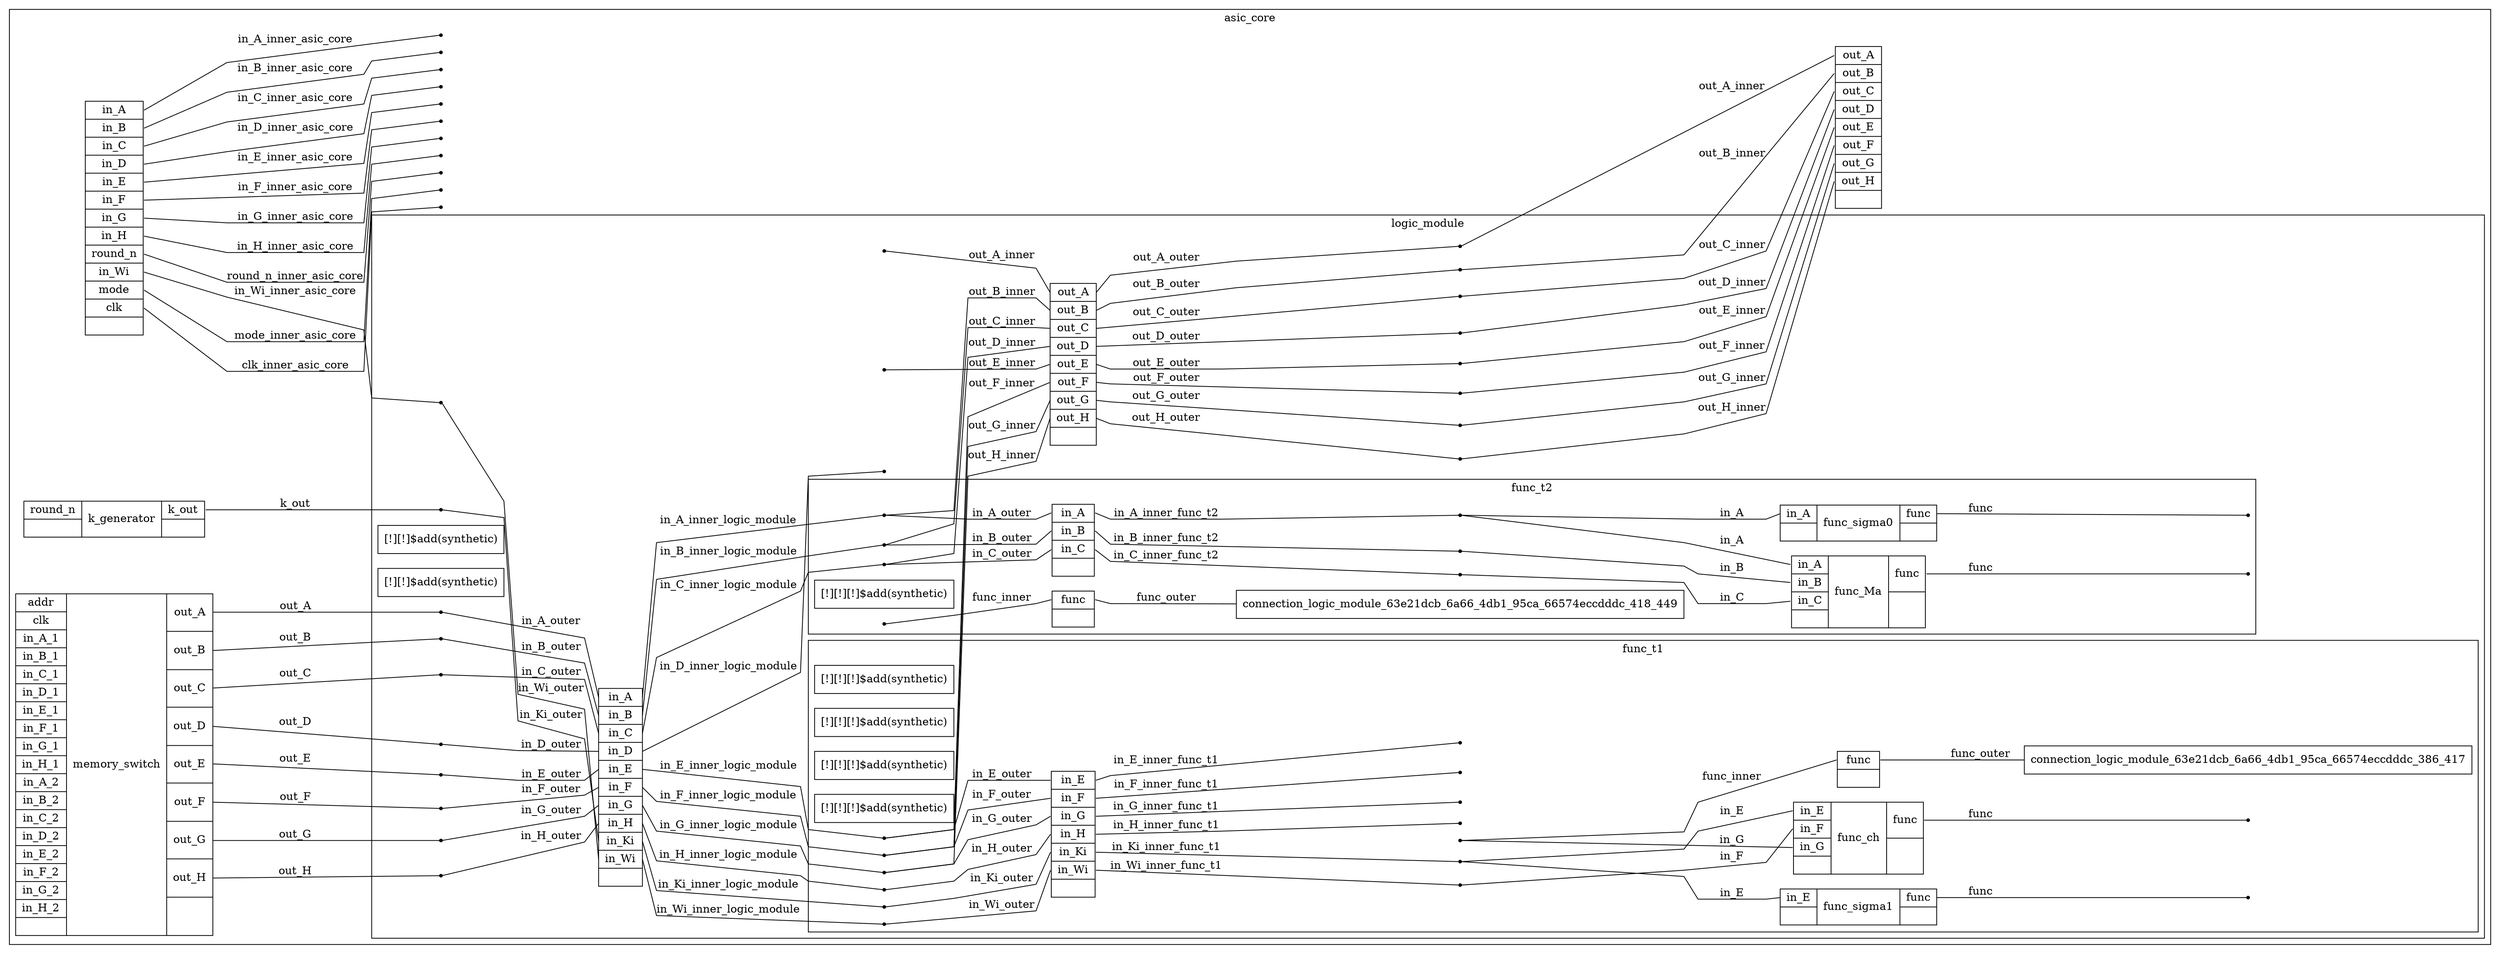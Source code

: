 graph parent {
	graph [splines=polyline]
	graph [rankdir=LR]
	graph [remincross=true]
	subgraph cluster_asic_core {
		node [shape=record]
		graph [label=asic_core]
		graph [splines=polyline]
		graph [rankdir=LR]
		graph [remincross=true]
	struct_k_generator_521280a0_34c2_4951_87b2_728eb6a8e0ee_04993347_e6e3_47c0_b373_b032925d8b5e [label="{{<in_2_7> round_n |}|k_generator|{<out_8_39> k_out |}}"];	connection_asic_core_04993347_e6e3_47c0_b373_b032925d8b5e_554_585 [shape=point]	struct_k_generator_521280a0_34c2_4951_87b2_728eb6a8e0ee_04993347_e6e3_47c0_b373_b032925d8b5e:out_8_39 -- connection_asic_core_04993347_e6e3_47c0_b373_b032925d8b5e_554_585 [label=k_out]	struct_in_ports_asic_core_04993347_e6e3_47c0_b373_b032925d8b5e [label="{{<in_port_2_33> in_A |<in_port_34_65> in_B |<in_port_66_97> in_C |<in_port_98_129> in_D |<in_port_130_161> in_E |<in_port_162_193> in_F |<in_port_194_225> in_G |<in_port_226_257> in_H |<in_port_258_263> round_n |<in_port_264_295> in_Wi |<in_port_296_296> mode |<in_port_297_297> clk |}}"];	struct_out_ports_asic_core_04993347_e6e3_47c0_b373_b032925d8b5e [label="{{<out_port_298_329> out_A |<out_port_330_361> out_B |<out_port_362_393> out_C |<out_port_394_425> out_D |<out_port_426_457> out_E |<out_port_458_489> out_F |<out_port_490_521> out_G |<out_port_522_553> out_H |}}"];	connection_asic_core_04993347_e6e3_47c0_b373_b032925d8b5e_2_33 [shape=point]	struct_in_ports_asic_core_04993347_e6e3_47c0_b373_b032925d8b5e:in_port_2_33 -- connection_asic_core_04993347_e6e3_47c0_b373_b032925d8b5e_2_33 [label=in_A_inner_asic_core]	connection_asic_core_04993347_e6e3_47c0_b373_b032925d8b5e_34_65 [shape=point]	struct_in_ports_asic_core_04993347_e6e3_47c0_b373_b032925d8b5e:in_port_34_65 -- connection_asic_core_04993347_e6e3_47c0_b373_b032925d8b5e_34_65 [label=in_B_inner_asic_core]	connection_asic_core_04993347_e6e3_47c0_b373_b032925d8b5e_66_97 [shape=point]	struct_in_ports_asic_core_04993347_e6e3_47c0_b373_b032925d8b5e:in_port_66_97 -- connection_asic_core_04993347_e6e3_47c0_b373_b032925d8b5e_66_97 [label=in_C_inner_asic_core]	connection_asic_core_04993347_e6e3_47c0_b373_b032925d8b5e_98_129 [shape=point]	struct_in_ports_asic_core_04993347_e6e3_47c0_b373_b032925d8b5e:in_port_98_129 -- connection_asic_core_04993347_e6e3_47c0_b373_b032925d8b5e_98_129 [label=in_D_inner_asic_core]	connection_asic_core_04993347_e6e3_47c0_b373_b032925d8b5e_130_161 [shape=point]	struct_in_ports_asic_core_04993347_e6e3_47c0_b373_b032925d8b5e:in_port_130_161 -- connection_asic_core_04993347_e6e3_47c0_b373_b032925d8b5e_130_161 [label=in_E_inner_asic_core]	connection_asic_core_04993347_e6e3_47c0_b373_b032925d8b5e_162_193 [shape=point]	struct_in_ports_asic_core_04993347_e6e3_47c0_b373_b032925d8b5e:in_port_162_193 -- connection_asic_core_04993347_e6e3_47c0_b373_b032925d8b5e_162_193 [label=in_F_inner_asic_core]	connection_asic_core_04993347_e6e3_47c0_b373_b032925d8b5e_194_225 [shape=point]	struct_in_ports_asic_core_04993347_e6e3_47c0_b373_b032925d8b5e:in_port_194_225 -- connection_asic_core_04993347_e6e3_47c0_b373_b032925d8b5e_194_225 [label=in_G_inner_asic_core]	connection_asic_core_04993347_e6e3_47c0_b373_b032925d8b5e_226_257 [shape=point]	struct_in_ports_asic_core_04993347_e6e3_47c0_b373_b032925d8b5e:in_port_226_257 -- connection_asic_core_04993347_e6e3_47c0_b373_b032925d8b5e_226_257 [label=in_H_inner_asic_core]	connection_asic_core_04993347_e6e3_47c0_b373_b032925d8b5e_258_263 [shape=point]	struct_in_ports_asic_core_04993347_e6e3_47c0_b373_b032925d8b5e:in_port_258_263 -- connection_asic_core_04993347_e6e3_47c0_b373_b032925d8b5e_258_263 [label=round_n_inner_asic_core]	connection_asic_core_04993347_e6e3_47c0_b373_b032925d8b5e_264_295 [shape=point]	struct_in_ports_asic_core_04993347_e6e3_47c0_b373_b032925d8b5e:in_port_264_295 -- connection_asic_core_04993347_e6e3_47c0_b373_b032925d8b5e_264_295 [label=in_Wi_inner_asic_core]	connection_asic_core_04993347_e6e3_47c0_b373_b032925d8b5e_296_296 [shape=point]	struct_in_ports_asic_core_04993347_e6e3_47c0_b373_b032925d8b5e:in_port_296_296 -- connection_asic_core_04993347_e6e3_47c0_b373_b032925d8b5e_296_296 [label=mode_inner_asic_core]	connection_asic_core_04993347_e6e3_47c0_b373_b032925d8b5e_297_297 [shape=point]	struct_in_ports_asic_core_04993347_e6e3_47c0_b373_b032925d8b5e:in_port_297_297 -- connection_asic_core_04993347_e6e3_47c0_b373_b032925d8b5e_297_297 [label=clk_inner_asic_core]	connection_asic_core_04993347_e6e3_47c0_b373_b032925d8b5e_298_329 [shape=point]	connection_asic_core_04993347_e6e3_47c0_b373_b032925d8b5e_298_329 -- struct_out_ports_asic_core_04993347_e6e3_47c0_b373_b032925d8b5e:out_port_298_329 [label=out_A_inner]	connection_asic_core_04993347_e6e3_47c0_b373_b032925d8b5e_330_361 [shape=point]	connection_asic_core_04993347_e6e3_47c0_b373_b032925d8b5e_330_361 -- struct_out_ports_asic_core_04993347_e6e3_47c0_b373_b032925d8b5e:out_port_330_361 [label=out_B_inner]	connection_asic_core_04993347_e6e3_47c0_b373_b032925d8b5e_362_393 [shape=point]	connection_asic_core_04993347_e6e3_47c0_b373_b032925d8b5e_362_393 -- struct_out_ports_asic_core_04993347_e6e3_47c0_b373_b032925d8b5e:out_port_362_393 [label=out_C_inner]	connection_asic_core_04993347_e6e3_47c0_b373_b032925d8b5e_394_425 [shape=point]	connection_asic_core_04993347_e6e3_47c0_b373_b032925d8b5e_394_425 -- struct_out_ports_asic_core_04993347_e6e3_47c0_b373_b032925d8b5e:out_port_394_425 [label=out_D_inner]	connection_asic_core_04993347_e6e3_47c0_b373_b032925d8b5e_426_457 [shape=point]	connection_asic_core_04993347_e6e3_47c0_b373_b032925d8b5e_426_457 -- struct_out_ports_asic_core_04993347_e6e3_47c0_b373_b032925d8b5e:out_port_426_457 [label=out_E_inner]	connection_asic_core_04993347_e6e3_47c0_b373_b032925d8b5e_458_489 [shape=point]	connection_asic_core_04993347_e6e3_47c0_b373_b032925d8b5e_458_489 -- struct_out_ports_asic_core_04993347_e6e3_47c0_b373_b032925d8b5e:out_port_458_489 [label=out_F_inner]	connection_asic_core_04993347_e6e3_47c0_b373_b032925d8b5e_490_521 [shape=point]	connection_asic_core_04993347_e6e3_47c0_b373_b032925d8b5e_490_521 -- struct_out_ports_asic_core_04993347_e6e3_47c0_b373_b032925d8b5e:out_port_490_521 [label=out_G_inner]	connection_asic_core_04993347_e6e3_47c0_b373_b032925d8b5e_522_553 [shape=point]	connection_asic_core_04993347_e6e3_47c0_b373_b032925d8b5e_522_553 -- struct_out_ports_asic_core_04993347_e6e3_47c0_b373_b032925d8b5e:out_port_522_553 [label=out_H_inner]		graph [splines=polyline]
		graph [rankdir=LR]
		graph [remincross=true]
		subgraph cluster_logic_module {
			node [shape=record]
			graph [label=logic_module]
			graph [splines=polyline]
			graph [rankdir=LR]
			graph [remincross=true]
			"[!][!]$add(synthetic)
#64777389_25c6_4ac2_84e3_a71c5fecc380" [label="[!][!]$add(synthetic)
"]
			graph [splines=polyline]
			graph [rankdir=LR]
			graph [remincross=true]
			"[!][!]$add(synthetic)
#1d6b62db_e253_46d6_905b_29234eedbe73" [label="[!][!]$add(synthetic)
"]
			graph [splines=polyline]
			graph [rankdir=LR]
			graph [remincross=true]
			subgraph cluster_func_t1 {
				node [shape=record]
				graph [label=func_t1]
				graph [splines=polyline]
				graph [rankdir=LR]
				graph [remincross=true]
				"[!][!][!]$add(synthetic)
#b8f0c4cc_5388_4687_b409_24b407e65665" [label="[!][!][!]$add(synthetic)
"]
				graph [splines=polyline]
				graph [rankdir=LR]
				graph [remincross=true]
				"[!][!][!]$add(synthetic)
#b6ae0517_200d_4261_8035_91c31e02da74" [label="[!][!][!]$add(synthetic)
"]
				graph [splines=polyline]
				graph [rankdir=LR]
				graph [remincross=true]
				"[!][!][!]$add(synthetic)
#b985a319_7d98_4379_8a67_698c6a7a8580" [label="[!][!][!]$add(synthetic)
"]
				graph [splines=polyline]
				graph [rankdir=LR]
				graph [remincross=true]
				"[!][!][!]$add(synthetic)
#a3549794_d03a_4a2d_bc31_21ef69177f36" [label="[!][!][!]$add(synthetic)
"]
				graph [splines=polyline]
				graph [rankdir=LR]
				graph [remincross=true]
			struct_func_ch_35c041e4_4188_4d60_bd51_7053f1d31b1f_3cd6b5c9_a576_4412_a7b0_acbee33f2819 [label="{{<in_2_33> in_E |<in_34_65> in_F |<in_66_97> in_G |}|func_ch|{<out_98_129> func |}}"];			connection_func_t1_3cd6b5c9_a576_4412_a7b0_acbee33f2819_130_161 [shape=point]			connection_func_t1_3cd6b5c9_a576_4412_a7b0_acbee33f2819_130_161 -- struct_func_ch_35c041e4_4188_4d60_bd51_7053f1d31b1f_3cd6b5c9_a576_4412_a7b0_acbee33f2819:in_2_33 [label=in_E]			connection_func_t1_3cd6b5c9_a576_4412_a7b0_acbee33f2819_162_193 [shape=point]			connection_func_t1_3cd6b5c9_a576_4412_a7b0_acbee33f2819_162_193 -- struct_func_ch_35c041e4_4188_4d60_bd51_7053f1d31b1f_3cd6b5c9_a576_4412_a7b0_acbee33f2819:in_34_65 [label=in_F]			connection_func_t1_3cd6b5c9_a576_4412_a7b0_acbee33f2819_194_225 [shape=point]			connection_func_t1_3cd6b5c9_a576_4412_a7b0_acbee33f2819_194_225 -- struct_func_ch_35c041e4_4188_4d60_bd51_7053f1d31b1f_3cd6b5c9_a576_4412_a7b0_acbee33f2819:in_66_97 [label=in_G]			connection_func_t1_3cd6b5c9_a576_4412_a7b0_acbee33f2819_290_321 [shape=point]			struct_func_ch_35c041e4_4188_4d60_bd51_7053f1d31b1f_3cd6b5c9_a576_4412_a7b0_acbee33f2819:out_98_129 -- connection_func_t1_3cd6b5c9_a576_4412_a7b0_acbee33f2819_290_321 [label=func]			struct_in_ports_func_t1_3cd6b5c9_a576_4412_a7b0_acbee33f2819 [label="{{<in_port_2_33> in_E |<in_port_34_65> in_F |<in_port_66_97> in_G |<in_port_98_129> in_H |<in_port_130_161> in_Ki |<in_port_162_193> in_Wi |}}"];			struct_out_ports_func_t1_3cd6b5c9_a576_4412_a7b0_acbee33f2819 [label="{{<out_port_194_225> func |}}"];			connection_func_t1_3cd6b5c9_a576_4412_a7b0_acbee33f2819_2_33 [shape=point]			struct_in_ports_func_t1_3cd6b5c9_a576_4412_a7b0_acbee33f2819:in_port_2_33 -- connection_func_t1_3cd6b5c9_a576_4412_a7b0_acbee33f2819_2_33 [label=in_E_inner_func_t1]			connection_func_t1_3cd6b5c9_a576_4412_a7b0_acbee33f2819_34_65 [shape=point]			struct_in_ports_func_t1_3cd6b5c9_a576_4412_a7b0_acbee33f2819:in_port_34_65 -- connection_func_t1_3cd6b5c9_a576_4412_a7b0_acbee33f2819_34_65 [label=in_F_inner_func_t1]			connection_func_t1_3cd6b5c9_a576_4412_a7b0_acbee33f2819_66_97 [shape=point]			struct_in_ports_func_t1_3cd6b5c9_a576_4412_a7b0_acbee33f2819:in_port_66_97 -- connection_func_t1_3cd6b5c9_a576_4412_a7b0_acbee33f2819_66_97 [label=in_G_inner_func_t1]			connection_func_t1_3cd6b5c9_a576_4412_a7b0_acbee33f2819_98_129 [shape=point]			struct_in_ports_func_t1_3cd6b5c9_a576_4412_a7b0_acbee33f2819:in_port_98_129 -- connection_func_t1_3cd6b5c9_a576_4412_a7b0_acbee33f2819_98_129 [label=in_H_inner_func_t1]			connection_func_t1_3cd6b5c9_a576_4412_a7b0_acbee33f2819_130_161 [shape=point]			struct_in_ports_func_t1_3cd6b5c9_a576_4412_a7b0_acbee33f2819:in_port_130_161 -- connection_func_t1_3cd6b5c9_a576_4412_a7b0_acbee33f2819_130_161 [label=in_Ki_inner_func_t1]			connection_func_t1_3cd6b5c9_a576_4412_a7b0_acbee33f2819_162_193 [shape=point]			struct_in_ports_func_t1_3cd6b5c9_a576_4412_a7b0_acbee33f2819:in_port_162_193 -- connection_func_t1_3cd6b5c9_a576_4412_a7b0_acbee33f2819_162_193 [label=in_Wi_inner_func_t1]			connection_func_t1_3cd6b5c9_a576_4412_a7b0_acbee33f2819_194_225 [shape=point]			connection_func_t1_3cd6b5c9_a576_4412_a7b0_acbee33f2819_194_225 -- struct_out_ports_func_t1_3cd6b5c9_a576_4412_a7b0_acbee33f2819:out_port_194_225 [label=func_inner]			struct_out_ports_func_t1_3cd6b5c9_a576_4412_a7b0_acbee33f2819:out_port_194_225 -- connection_logic_module_63e21dcb_6a66_4db1_95ca_66574eccdddc_386_417 [label=func_outer]			connection_logic_module_63e21dcb_6a66_4db1_95ca_66574eccdddc_130_161 -- struct_in_ports_func_t1_3cd6b5c9_a576_4412_a7b0_acbee33f2819:in_port_2_33 [label=in_E_outer]			connection_logic_module_63e21dcb_6a66_4db1_95ca_66574eccdddc_162_193 -- struct_in_ports_func_t1_3cd6b5c9_a576_4412_a7b0_acbee33f2819:in_port_34_65 [label=in_F_outer]			connection_logic_module_63e21dcb_6a66_4db1_95ca_66574eccdddc_194_225 -- struct_in_ports_func_t1_3cd6b5c9_a576_4412_a7b0_acbee33f2819:in_port_66_97 [label=in_G_outer]			connection_logic_module_63e21dcb_6a66_4db1_95ca_66574eccdddc_226_257 -- struct_in_ports_func_t1_3cd6b5c9_a576_4412_a7b0_acbee33f2819:in_port_98_129 [label=in_H_outer]			connection_logic_module_63e21dcb_6a66_4db1_95ca_66574eccdddc_258_289 -- struct_in_ports_func_t1_3cd6b5c9_a576_4412_a7b0_acbee33f2819:in_port_130_161 [label=in_Ki_outer]			connection_logic_module_63e21dcb_6a66_4db1_95ca_66574eccdddc_290_321 -- struct_in_ports_func_t1_3cd6b5c9_a576_4412_a7b0_acbee33f2819:in_port_162_193 [label=in_Wi_outer]				graph [splines=polyline]
				graph [rankdir=LR]
				graph [remincross=true]
			struct_func_sigma1_da50e642_2a1b_4c14_aa08_be8a1c0c7dc4_3cd6b5c9_a576_4412_a7b0_acbee33f2819 [label="{{<in_2_33> in_E |}|func_sigma1|{<out_34_65> func |}}"];			connection_func_t1_3cd6b5c9_a576_4412_a7b0_acbee33f2819_130_161 [shape=point]			connection_func_t1_3cd6b5c9_a576_4412_a7b0_acbee33f2819_130_161 -- struct_func_sigma1_da50e642_2a1b_4c14_aa08_be8a1c0c7dc4_3cd6b5c9_a576_4412_a7b0_acbee33f2819:in_2_33 [label=in_E]			connection_func_t1_3cd6b5c9_a576_4412_a7b0_acbee33f2819_226_257 [shape=point]			struct_func_sigma1_da50e642_2a1b_4c14_aa08_be8a1c0c7dc4_3cd6b5c9_a576_4412_a7b0_acbee33f2819:out_34_65 -- connection_func_t1_3cd6b5c9_a576_4412_a7b0_acbee33f2819_226_257 [label=func]			}
		struct_in_ports_logic_module_63e21dcb_6a66_4db1_95ca_66574eccdddc [label="{{<in_port_2_33> in_A |<in_port_34_65> in_B |<in_port_66_97> in_C |<in_port_98_129> in_D |<in_port_130_161> in_E |<in_port_162_193> in_F |<in_port_194_225> in_G |<in_port_226_257> in_H |<in_port_258_289> in_Ki |<in_port_290_321> in_Wi |}}"];		struct_out_ports_logic_module_63e21dcb_6a66_4db1_95ca_66574eccdddc [label="{{<out_port_322_353> out_A |<out_port_2_33> out_B |<out_port_34_65> out_C |<out_port_66_97> out_D |<out_port_354_385> out_E |<out_port_130_161> out_F |<out_port_162_193> out_G |<out_port_194_225> out_H |}}"];		connection_logic_module_63e21dcb_6a66_4db1_95ca_66574eccdddc_2_33 [shape=point]		struct_in_ports_logic_module_63e21dcb_6a66_4db1_95ca_66574eccdddc:in_port_2_33 -- connection_logic_module_63e21dcb_6a66_4db1_95ca_66574eccdddc_2_33 [label=in_A_inner_logic_module]		connection_logic_module_63e21dcb_6a66_4db1_95ca_66574eccdddc_34_65 [shape=point]		struct_in_ports_logic_module_63e21dcb_6a66_4db1_95ca_66574eccdddc:in_port_34_65 -- connection_logic_module_63e21dcb_6a66_4db1_95ca_66574eccdddc_34_65 [label=in_B_inner_logic_module]		connection_logic_module_63e21dcb_6a66_4db1_95ca_66574eccdddc_66_97 [shape=point]		struct_in_ports_logic_module_63e21dcb_6a66_4db1_95ca_66574eccdddc:in_port_66_97 -- connection_logic_module_63e21dcb_6a66_4db1_95ca_66574eccdddc_66_97 [label=in_C_inner_logic_module]		connection_logic_module_63e21dcb_6a66_4db1_95ca_66574eccdddc_98_129 [shape=point]		struct_in_ports_logic_module_63e21dcb_6a66_4db1_95ca_66574eccdddc:in_port_98_129 -- connection_logic_module_63e21dcb_6a66_4db1_95ca_66574eccdddc_98_129 [label=in_D_inner_logic_module]		connection_logic_module_63e21dcb_6a66_4db1_95ca_66574eccdddc_130_161 [shape=point]		struct_in_ports_logic_module_63e21dcb_6a66_4db1_95ca_66574eccdddc:in_port_130_161 -- connection_logic_module_63e21dcb_6a66_4db1_95ca_66574eccdddc_130_161 [label=in_E_inner_logic_module]		connection_logic_module_63e21dcb_6a66_4db1_95ca_66574eccdddc_162_193 [shape=point]		struct_in_ports_logic_module_63e21dcb_6a66_4db1_95ca_66574eccdddc:in_port_162_193 -- connection_logic_module_63e21dcb_6a66_4db1_95ca_66574eccdddc_162_193 [label=in_F_inner_logic_module]		connection_logic_module_63e21dcb_6a66_4db1_95ca_66574eccdddc_194_225 [shape=point]		struct_in_ports_logic_module_63e21dcb_6a66_4db1_95ca_66574eccdddc:in_port_194_225 -- connection_logic_module_63e21dcb_6a66_4db1_95ca_66574eccdddc_194_225 [label=in_G_inner_logic_module]		connection_logic_module_63e21dcb_6a66_4db1_95ca_66574eccdddc_226_257 [shape=point]		struct_in_ports_logic_module_63e21dcb_6a66_4db1_95ca_66574eccdddc:in_port_226_257 -- connection_logic_module_63e21dcb_6a66_4db1_95ca_66574eccdddc_226_257 [label=in_H_inner_logic_module]		connection_logic_module_63e21dcb_6a66_4db1_95ca_66574eccdddc_258_289 [shape=point]		struct_in_ports_logic_module_63e21dcb_6a66_4db1_95ca_66574eccdddc:in_port_258_289 -- connection_logic_module_63e21dcb_6a66_4db1_95ca_66574eccdddc_258_289 [label=in_Ki_inner_logic_module]		connection_logic_module_63e21dcb_6a66_4db1_95ca_66574eccdddc_290_321 [shape=point]		struct_in_ports_logic_module_63e21dcb_6a66_4db1_95ca_66574eccdddc:in_port_290_321 -- connection_logic_module_63e21dcb_6a66_4db1_95ca_66574eccdddc_290_321 [label=in_Wi_inner_logic_module]		connection_logic_module_63e21dcb_6a66_4db1_95ca_66574eccdddc_322_353 [shape=point]		connection_logic_module_63e21dcb_6a66_4db1_95ca_66574eccdddc_322_353 -- struct_out_ports_logic_module_63e21dcb_6a66_4db1_95ca_66574eccdddc:out_port_322_353 [label=out_A_inner]		connection_logic_module_63e21dcb_6a66_4db1_95ca_66574eccdddc_2_33 [shape=point]		connection_logic_module_63e21dcb_6a66_4db1_95ca_66574eccdddc_2_33 -- struct_out_ports_logic_module_63e21dcb_6a66_4db1_95ca_66574eccdddc:out_port_2_33 [label=out_B_inner]		connection_logic_module_63e21dcb_6a66_4db1_95ca_66574eccdddc_34_65 [shape=point]		connection_logic_module_63e21dcb_6a66_4db1_95ca_66574eccdddc_34_65 -- struct_out_ports_logic_module_63e21dcb_6a66_4db1_95ca_66574eccdddc:out_port_34_65 [label=out_C_inner]		connection_logic_module_63e21dcb_6a66_4db1_95ca_66574eccdddc_66_97 [shape=point]		connection_logic_module_63e21dcb_6a66_4db1_95ca_66574eccdddc_66_97 -- struct_out_ports_logic_module_63e21dcb_6a66_4db1_95ca_66574eccdddc:out_port_66_97 [label=out_D_inner]		connection_logic_module_63e21dcb_6a66_4db1_95ca_66574eccdddc_354_385 [shape=point]		connection_logic_module_63e21dcb_6a66_4db1_95ca_66574eccdddc_354_385 -- struct_out_ports_logic_module_63e21dcb_6a66_4db1_95ca_66574eccdddc:out_port_354_385 [label=out_E_inner]		connection_logic_module_63e21dcb_6a66_4db1_95ca_66574eccdddc_130_161 [shape=point]		connection_logic_module_63e21dcb_6a66_4db1_95ca_66574eccdddc_130_161 -- struct_out_ports_logic_module_63e21dcb_6a66_4db1_95ca_66574eccdddc:out_port_130_161 [label=out_F_inner]		connection_logic_module_63e21dcb_6a66_4db1_95ca_66574eccdddc_162_193 [shape=point]		connection_logic_module_63e21dcb_6a66_4db1_95ca_66574eccdddc_162_193 -- struct_out_ports_logic_module_63e21dcb_6a66_4db1_95ca_66574eccdddc:out_port_162_193 [label=out_G_inner]		connection_logic_module_63e21dcb_6a66_4db1_95ca_66574eccdddc_194_225 [shape=point]		connection_logic_module_63e21dcb_6a66_4db1_95ca_66574eccdddc_194_225 -- struct_out_ports_logic_module_63e21dcb_6a66_4db1_95ca_66574eccdddc:out_port_194_225 [label=out_H_inner]		connection_asic_core_04993347_e6e3_47c0_b373_b032925d8b5e_586_617 -- struct_in_ports_logic_module_63e21dcb_6a66_4db1_95ca_66574eccdddc:in_port_2_33 [label=in_A_outer]		connection_asic_core_04993347_e6e3_47c0_b373_b032925d8b5e_618_649 -- struct_in_ports_logic_module_63e21dcb_6a66_4db1_95ca_66574eccdddc:in_port_34_65 [label=in_B_outer]		connection_asic_core_04993347_e6e3_47c0_b373_b032925d8b5e_650_681 -- struct_in_ports_logic_module_63e21dcb_6a66_4db1_95ca_66574eccdddc:in_port_66_97 [label=in_C_outer]		connection_asic_core_04993347_e6e3_47c0_b373_b032925d8b5e_682_713 -- struct_in_ports_logic_module_63e21dcb_6a66_4db1_95ca_66574eccdddc:in_port_98_129 [label=in_D_outer]		connection_asic_core_04993347_e6e3_47c0_b373_b032925d8b5e_714_745 -- struct_in_ports_logic_module_63e21dcb_6a66_4db1_95ca_66574eccdddc:in_port_130_161 [label=in_E_outer]		connection_asic_core_04993347_e6e3_47c0_b373_b032925d8b5e_746_777 -- struct_in_ports_logic_module_63e21dcb_6a66_4db1_95ca_66574eccdddc:in_port_162_193 [label=in_F_outer]		connection_asic_core_04993347_e6e3_47c0_b373_b032925d8b5e_778_809 -- struct_in_ports_logic_module_63e21dcb_6a66_4db1_95ca_66574eccdddc:in_port_194_225 [label=in_G_outer]		connection_asic_core_04993347_e6e3_47c0_b373_b032925d8b5e_810_841 -- struct_in_ports_logic_module_63e21dcb_6a66_4db1_95ca_66574eccdddc:in_port_226_257 [label=in_H_outer]		connection_asic_core_04993347_e6e3_47c0_b373_b032925d8b5e_554_585 -- struct_in_ports_logic_module_63e21dcb_6a66_4db1_95ca_66574eccdddc:in_port_258_289 [label=in_Ki_outer]		connection_asic_core_04993347_e6e3_47c0_b373_b032925d8b5e_264_295 -- struct_in_ports_logic_module_63e21dcb_6a66_4db1_95ca_66574eccdddc:in_port_290_321 [label=in_Wi_outer]		struct_out_ports_logic_module_63e21dcb_6a66_4db1_95ca_66574eccdddc:out_port_322_353 -- connection_asic_core_04993347_e6e3_47c0_b373_b032925d8b5e_298_329 [label=out_A_outer]		struct_out_ports_logic_module_63e21dcb_6a66_4db1_95ca_66574eccdddc:out_port_2_33 -- connection_asic_core_04993347_e6e3_47c0_b373_b032925d8b5e_330_361 [label=out_B_outer]		struct_out_ports_logic_module_63e21dcb_6a66_4db1_95ca_66574eccdddc:out_port_34_65 -- connection_asic_core_04993347_e6e3_47c0_b373_b032925d8b5e_362_393 [label=out_C_outer]		struct_out_ports_logic_module_63e21dcb_6a66_4db1_95ca_66574eccdddc:out_port_66_97 -- connection_asic_core_04993347_e6e3_47c0_b373_b032925d8b5e_394_425 [label=out_D_outer]		struct_out_ports_logic_module_63e21dcb_6a66_4db1_95ca_66574eccdddc:out_port_354_385 -- connection_asic_core_04993347_e6e3_47c0_b373_b032925d8b5e_426_457 [label=out_E_outer]		struct_out_ports_logic_module_63e21dcb_6a66_4db1_95ca_66574eccdddc:out_port_130_161 -- connection_asic_core_04993347_e6e3_47c0_b373_b032925d8b5e_458_489 [label=out_F_outer]		struct_out_ports_logic_module_63e21dcb_6a66_4db1_95ca_66574eccdddc:out_port_162_193 -- connection_asic_core_04993347_e6e3_47c0_b373_b032925d8b5e_490_521 [label=out_G_outer]		struct_out_ports_logic_module_63e21dcb_6a66_4db1_95ca_66574eccdddc:out_port_194_225 -- connection_asic_core_04993347_e6e3_47c0_b373_b032925d8b5e_522_553 [label=out_H_outer]			graph [splines=polyline]
			graph [rankdir=LR]
			graph [remincross=true]
			subgraph cluster_func_t2 {
				node [shape=record]
				graph [label=func_t2]
				graph [splines=polyline]
				graph [rankdir=LR]
				graph [remincross=true]
				"[!][!][!]$add(synthetic)
#ec6168f2_a43f_4346_8808_ea2333210e0b" [label="[!][!][!]$add(synthetic)
"]
				graph [splines=polyline]
				graph [rankdir=LR]
				graph [remincross=true]
			struct_func_Ma_86a6a1ea_e850_4520_8803_e8f21b854edb_cf025287_7825_4c4a_b5f3_3ca824cf5a51 [label="{{<in_2_33> in_A |<in_34_65> in_B |<in_66_97> in_C |}|func_Ma|{<out_98_129> func |}}"];			connection_func_t2_cf025287_7825_4c4a_b5f3_3ca824cf5a51_2_33 [shape=point]			connection_func_t2_cf025287_7825_4c4a_b5f3_3ca824cf5a51_2_33 -- struct_func_Ma_86a6a1ea_e850_4520_8803_e8f21b854edb_cf025287_7825_4c4a_b5f3_3ca824cf5a51:in_2_33 [label=in_A]			connection_func_t2_cf025287_7825_4c4a_b5f3_3ca824cf5a51_34_65 [shape=point]			connection_func_t2_cf025287_7825_4c4a_b5f3_3ca824cf5a51_34_65 -- struct_func_Ma_86a6a1ea_e850_4520_8803_e8f21b854edb_cf025287_7825_4c4a_b5f3_3ca824cf5a51:in_34_65 [label=in_B]			connection_func_t2_cf025287_7825_4c4a_b5f3_3ca824cf5a51_66_97 [shape=point]			connection_func_t2_cf025287_7825_4c4a_b5f3_3ca824cf5a51_66_97 -- struct_func_Ma_86a6a1ea_e850_4520_8803_e8f21b854edb_cf025287_7825_4c4a_b5f3_3ca824cf5a51:in_66_97 [label=in_C]			connection_func_t2_cf025287_7825_4c4a_b5f3_3ca824cf5a51_162_193 [shape=point]			struct_func_Ma_86a6a1ea_e850_4520_8803_e8f21b854edb_cf025287_7825_4c4a_b5f3_3ca824cf5a51:out_98_129 -- connection_func_t2_cf025287_7825_4c4a_b5f3_3ca824cf5a51_162_193 [label=func]			struct_in_ports_func_t2_cf025287_7825_4c4a_b5f3_3ca824cf5a51 [label="{{<in_port_2_33> in_A |<in_port_34_65> in_B |<in_port_66_97> in_C |}}"];			struct_out_ports_func_t2_cf025287_7825_4c4a_b5f3_3ca824cf5a51 [label="{{<out_port_98_129> func |}}"];			connection_func_t2_cf025287_7825_4c4a_b5f3_3ca824cf5a51_2_33 [shape=point]			struct_in_ports_func_t2_cf025287_7825_4c4a_b5f3_3ca824cf5a51:in_port_2_33 -- connection_func_t2_cf025287_7825_4c4a_b5f3_3ca824cf5a51_2_33 [label=in_A_inner_func_t2]			connection_func_t2_cf025287_7825_4c4a_b5f3_3ca824cf5a51_34_65 [shape=point]			struct_in_ports_func_t2_cf025287_7825_4c4a_b5f3_3ca824cf5a51:in_port_34_65 -- connection_func_t2_cf025287_7825_4c4a_b5f3_3ca824cf5a51_34_65 [label=in_B_inner_func_t2]			connection_func_t2_cf025287_7825_4c4a_b5f3_3ca824cf5a51_66_97 [shape=point]			struct_in_ports_func_t2_cf025287_7825_4c4a_b5f3_3ca824cf5a51:in_port_66_97 -- connection_func_t2_cf025287_7825_4c4a_b5f3_3ca824cf5a51_66_97 [label=in_C_inner_func_t2]			connection_func_t2_cf025287_7825_4c4a_b5f3_3ca824cf5a51_98_129 [shape=point]			connection_func_t2_cf025287_7825_4c4a_b5f3_3ca824cf5a51_98_129 -- struct_out_ports_func_t2_cf025287_7825_4c4a_b5f3_3ca824cf5a51:out_port_98_129 [label=func_inner]			struct_out_ports_func_t2_cf025287_7825_4c4a_b5f3_3ca824cf5a51:out_port_98_129 -- connection_logic_module_63e21dcb_6a66_4db1_95ca_66574eccdddc_418_449 [label=func_outer]			connection_logic_module_63e21dcb_6a66_4db1_95ca_66574eccdddc_2_33 -- struct_in_ports_func_t2_cf025287_7825_4c4a_b5f3_3ca824cf5a51:in_port_2_33 [label=in_A_outer]			connection_logic_module_63e21dcb_6a66_4db1_95ca_66574eccdddc_34_65 -- struct_in_ports_func_t2_cf025287_7825_4c4a_b5f3_3ca824cf5a51:in_port_34_65 [label=in_B_outer]			connection_logic_module_63e21dcb_6a66_4db1_95ca_66574eccdddc_66_97 -- struct_in_ports_func_t2_cf025287_7825_4c4a_b5f3_3ca824cf5a51:in_port_66_97 [label=in_C_outer]				graph [splines=polyline]
				graph [rankdir=LR]
				graph [remincross=true]
			struct_func_sigma0_f6296334_cf11_47c0_8ddb_d6a3a265c246_cf025287_7825_4c4a_b5f3_3ca824cf5a51 [label="{{<in_2_33> in_A |}|func_sigma0|{<out_34_65> func |}}"];			connection_func_t2_cf025287_7825_4c4a_b5f3_3ca824cf5a51_2_33 [shape=point]			connection_func_t2_cf025287_7825_4c4a_b5f3_3ca824cf5a51_2_33 -- struct_func_sigma0_f6296334_cf11_47c0_8ddb_d6a3a265c246_cf025287_7825_4c4a_b5f3_3ca824cf5a51:in_2_33 [label=in_A]			connection_func_t2_cf025287_7825_4c4a_b5f3_3ca824cf5a51_130_161 [shape=point]			struct_func_sigma0_f6296334_cf11_47c0_8ddb_d6a3a265c246_cf025287_7825_4c4a_b5f3_3ca824cf5a51:out_34_65 -- connection_func_t2_cf025287_7825_4c4a_b5f3_3ca824cf5a51_130_161 [label=func]			}
		}
		graph [splines=polyline]
		graph [rankdir=LR]
		graph [remincross=true]
	struct_memory_switch_e0c822b4_e734_41f1_9e23_0a9d1c68c821_04993347_e6e3_47c0_b373_b032925d8b5e [label="{{<in_2_2> addr |<in_3_3> clk |<in_4_35> in_A_1 |<in_36_67> in_B_1 |<in_68_99> in_C_1 |<in_100_131> in_D_1 |<in_132_163> in_E_1 |<in_164_195> in_F_1 |<in_196_227> in_G_1 |<in_228_259> in_H_1 |<in_260_291> in_A_2 |<in_292_323> in_B_2 |<in_324_355> in_C_2 |<in_356_387> in_D_2 |<in_388_419> in_E_2 |<in_420_451> in_F_2 |<in_452_483> in_G_2 |<in_484_515> in_H_2 |}|memory_switch|{<out_516_547> out_A |<out_548_579> out_B |<out_580_611> out_C |<out_612_643> out_D |<out_644_675> out_E |<out_676_707> out_F |<out_708_739> out_G |<out_740_771> out_H |}}"];	connection_asic_core_04993347_e6e3_47c0_b373_b032925d8b5e_586_617 [shape=point]	struct_memory_switch_e0c822b4_e734_41f1_9e23_0a9d1c68c821_04993347_e6e3_47c0_b373_b032925d8b5e:out_516_547 -- connection_asic_core_04993347_e6e3_47c0_b373_b032925d8b5e_586_617 [label=out_A]	connection_asic_core_04993347_e6e3_47c0_b373_b032925d8b5e_618_649 [shape=point]	struct_memory_switch_e0c822b4_e734_41f1_9e23_0a9d1c68c821_04993347_e6e3_47c0_b373_b032925d8b5e:out_548_579 -- connection_asic_core_04993347_e6e3_47c0_b373_b032925d8b5e_618_649 [label=out_B]	connection_asic_core_04993347_e6e3_47c0_b373_b032925d8b5e_650_681 [shape=point]	struct_memory_switch_e0c822b4_e734_41f1_9e23_0a9d1c68c821_04993347_e6e3_47c0_b373_b032925d8b5e:out_580_611 -- connection_asic_core_04993347_e6e3_47c0_b373_b032925d8b5e_650_681 [label=out_C]	connection_asic_core_04993347_e6e3_47c0_b373_b032925d8b5e_682_713 [shape=point]	struct_memory_switch_e0c822b4_e734_41f1_9e23_0a9d1c68c821_04993347_e6e3_47c0_b373_b032925d8b5e:out_612_643 -- connection_asic_core_04993347_e6e3_47c0_b373_b032925d8b5e_682_713 [label=out_D]	connection_asic_core_04993347_e6e3_47c0_b373_b032925d8b5e_714_745 [shape=point]	struct_memory_switch_e0c822b4_e734_41f1_9e23_0a9d1c68c821_04993347_e6e3_47c0_b373_b032925d8b5e:out_644_675 -- connection_asic_core_04993347_e6e3_47c0_b373_b032925d8b5e_714_745 [label=out_E]	connection_asic_core_04993347_e6e3_47c0_b373_b032925d8b5e_746_777 [shape=point]	struct_memory_switch_e0c822b4_e734_41f1_9e23_0a9d1c68c821_04993347_e6e3_47c0_b373_b032925d8b5e:out_676_707 -- connection_asic_core_04993347_e6e3_47c0_b373_b032925d8b5e_746_777 [label=out_F]	connection_asic_core_04993347_e6e3_47c0_b373_b032925d8b5e_778_809 [shape=point]	struct_memory_switch_e0c822b4_e734_41f1_9e23_0a9d1c68c821_04993347_e6e3_47c0_b373_b032925d8b5e:out_708_739 -- connection_asic_core_04993347_e6e3_47c0_b373_b032925d8b5e_778_809 [label=out_G]	connection_asic_core_04993347_e6e3_47c0_b373_b032925d8b5e_810_841 [shape=point]	struct_memory_switch_e0c822b4_e734_41f1_9e23_0a9d1c68c821_04993347_e6e3_47c0_b373_b032925d8b5e:out_740_771 -- connection_asic_core_04993347_e6e3_47c0_b373_b032925d8b5e_810_841 [label=out_H]	}
}
